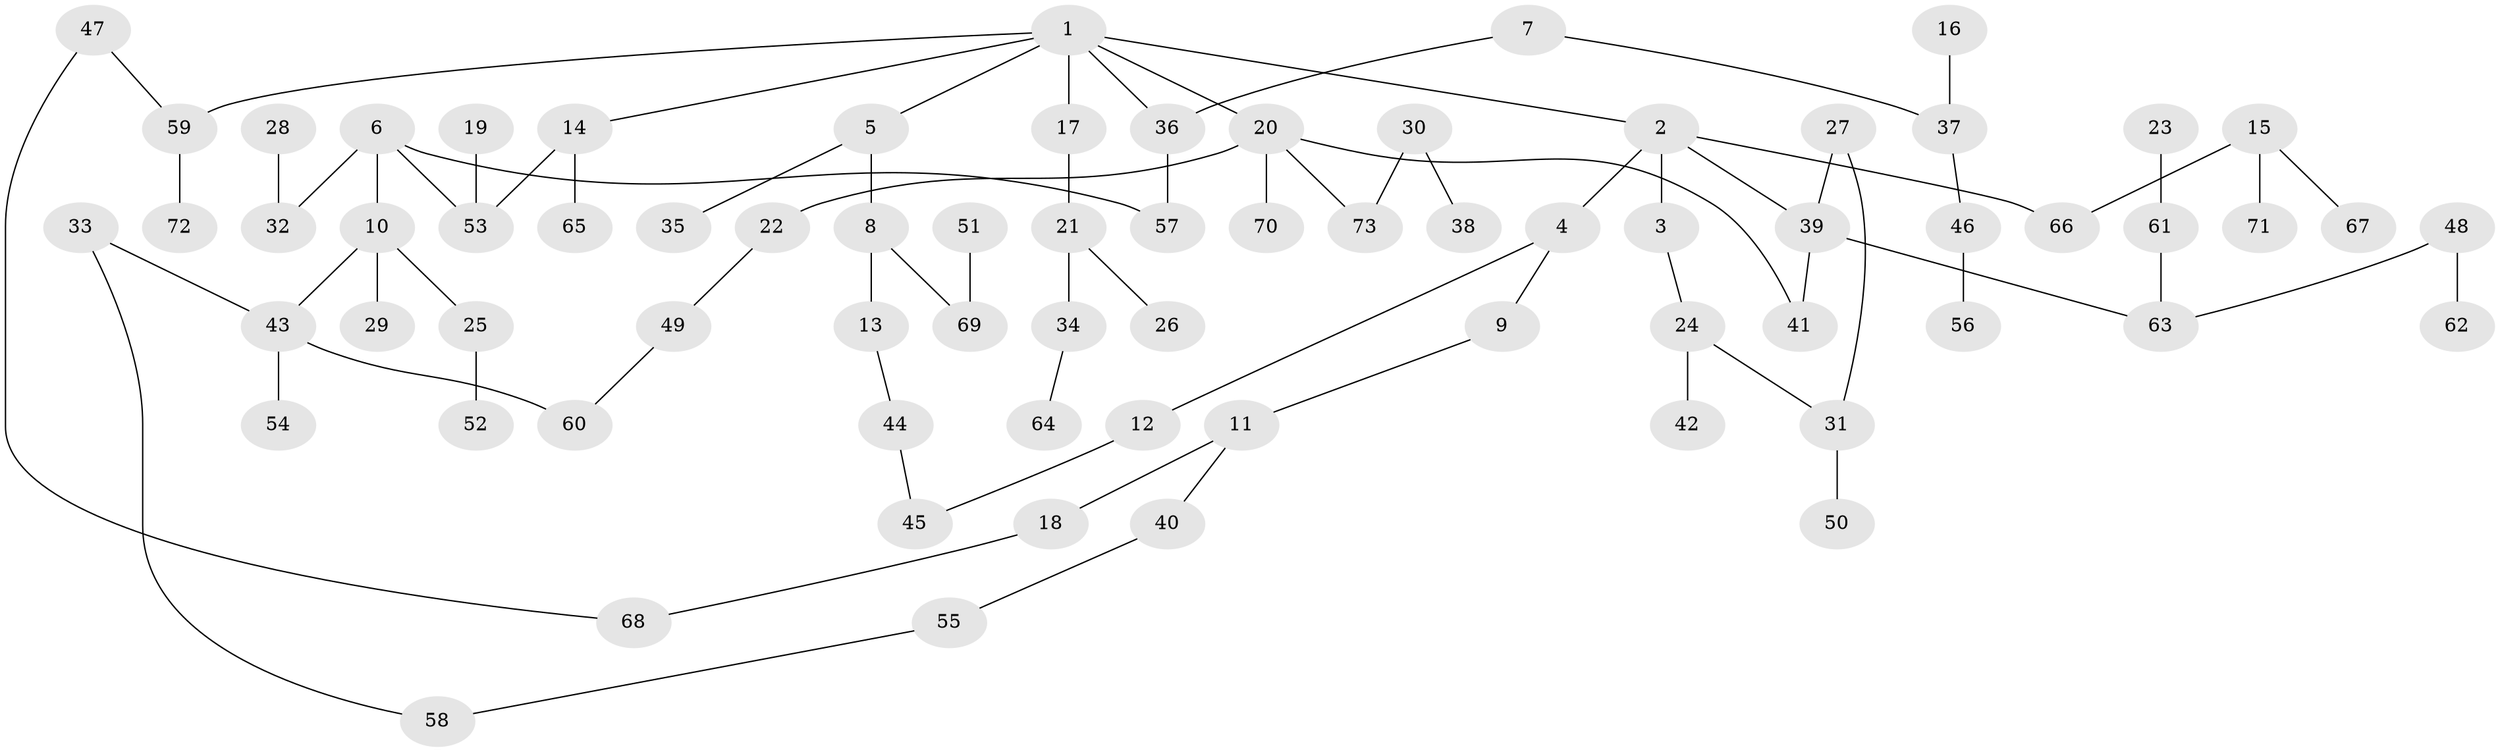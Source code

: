 // original degree distribution, {4: 0.0673076923076923, 7: 0.009615384615384616, 3: 0.17307692307692307, 5: 0.057692307692307696, 2: 0.27884615384615385, 1: 0.41346153846153844}
// Generated by graph-tools (version 1.1) at 2025/36/03/04/25 23:36:11]
// undirected, 73 vertices, 79 edges
graph export_dot {
  node [color=gray90,style=filled];
  1;
  2;
  3;
  4;
  5;
  6;
  7;
  8;
  9;
  10;
  11;
  12;
  13;
  14;
  15;
  16;
  17;
  18;
  19;
  20;
  21;
  22;
  23;
  24;
  25;
  26;
  27;
  28;
  29;
  30;
  31;
  32;
  33;
  34;
  35;
  36;
  37;
  38;
  39;
  40;
  41;
  42;
  43;
  44;
  45;
  46;
  47;
  48;
  49;
  50;
  51;
  52;
  53;
  54;
  55;
  56;
  57;
  58;
  59;
  60;
  61;
  62;
  63;
  64;
  65;
  66;
  67;
  68;
  69;
  70;
  71;
  72;
  73;
  1 -- 2 [weight=1.0];
  1 -- 5 [weight=1.0];
  1 -- 14 [weight=1.0];
  1 -- 17 [weight=1.0];
  1 -- 20 [weight=1.0];
  1 -- 36 [weight=1.0];
  1 -- 59 [weight=1.0];
  2 -- 3 [weight=1.0];
  2 -- 4 [weight=1.0];
  2 -- 39 [weight=1.0];
  2 -- 66 [weight=1.0];
  3 -- 24 [weight=1.0];
  4 -- 9 [weight=1.0];
  4 -- 12 [weight=1.0];
  5 -- 8 [weight=1.0];
  5 -- 35 [weight=1.0];
  6 -- 10 [weight=1.0];
  6 -- 32 [weight=1.0];
  6 -- 53 [weight=1.0];
  6 -- 57 [weight=1.0];
  7 -- 36 [weight=1.0];
  7 -- 37 [weight=1.0];
  8 -- 13 [weight=1.0];
  8 -- 69 [weight=1.0];
  9 -- 11 [weight=1.0];
  10 -- 25 [weight=1.0];
  10 -- 29 [weight=1.0];
  10 -- 43 [weight=1.0];
  11 -- 18 [weight=1.0];
  11 -- 40 [weight=1.0];
  12 -- 45 [weight=1.0];
  13 -- 44 [weight=1.0];
  14 -- 53 [weight=1.0];
  14 -- 65 [weight=1.0];
  15 -- 66 [weight=1.0];
  15 -- 67 [weight=1.0];
  15 -- 71 [weight=1.0];
  16 -- 37 [weight=1.0];
  17 -- 21 [weight=1.0];
  18 -- 68 [weight=1.0];
  19 -- 53 [weight=1.0];
  20 -- 22 [weight=1.0];
  20 -- 41 [weight=1.0];
  20 -- 70 [weight=1.0];
  20 -- 73 [weight=1.0];
  21 -- 26 [weight=1.0];
  21 -- 34 [weight=1.0];
  22 -- 49 [weight=1.0];
  23 -- 61 [weight=1.0];
  24 -- 31 [weight=1.0];
  24 -- 42 [weight=1.0];
  25 -- 52 [weight=1.0];
  27 -- 31 [weight=1.0];
  27 -- 39 [weight=1.0];
  28 -- 32 [weight=1.0];
  30 -- 38 [weight=1.0];
  30 -- 73 [weight=1.0];
  31 -- 50 [weight=1.0];
  33 -- 43 [weight=1.0];
  33 -- 58 [weight=1.0];
  34 -- 64 [weight=1.0];
  36 -- 57 [weight=1.0];
  37 -- 46 [weight=1.0];
  39 -- 41 [weight=1.0];
  39 -- 63 [weight=1.0];
  40 -- 55 [weight=1.0];
  43 -- 54 [weight=1.0];
  43 -- 60 [weight=1.0];
  44 -- 45 [weight=1.0];
  46 -- 56 [weight=1.0];
  47 -- 59 [weight=1.0];
  47 -- 68 [weight=1.0];
  48 -- 62 [weight=1.0];
  48 -- 63 [weight=1.0];
  49 -- 60 [weight=1.0];
  51 -- 69 [weight=1.0];
  55 -- 58 [weight=1.0];
  59 -- 72 [weight=1.0];
  61 -- 63 [weight=1.0];
}
